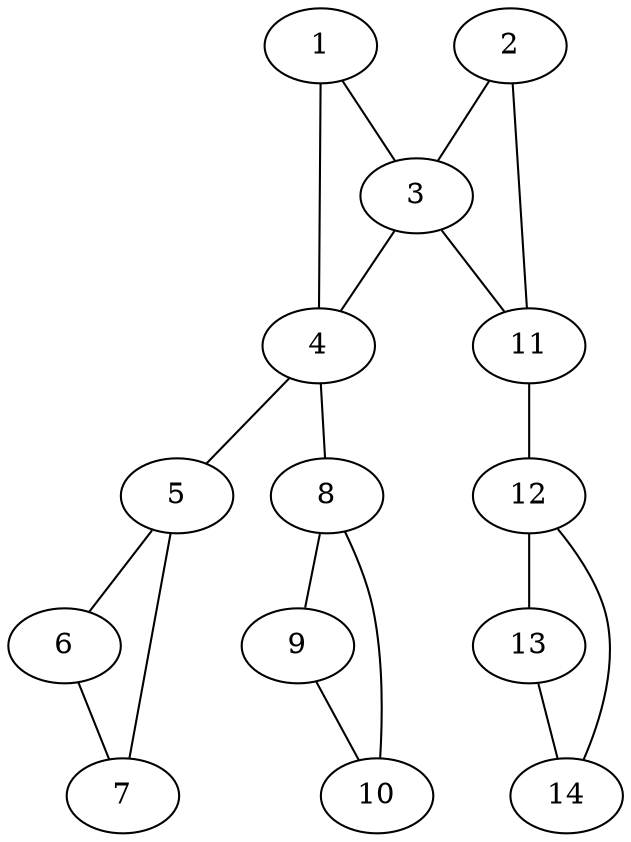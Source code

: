 graph G {
    1 -- 3
    1 -- 4 
    2 -- 3
    2 -- 11  
    3 -- 4 
    3 -- 11
    4 -- 5 
    4 -- 8 
    5 -- 6 
    5 -- 7 
    6 -- 7 
    8 -- 9 
    8 -- 10 
    9 -- 10
    11 -- 12 
    12 -- 13 
    12 -- 14 
    13 -- 14 
}